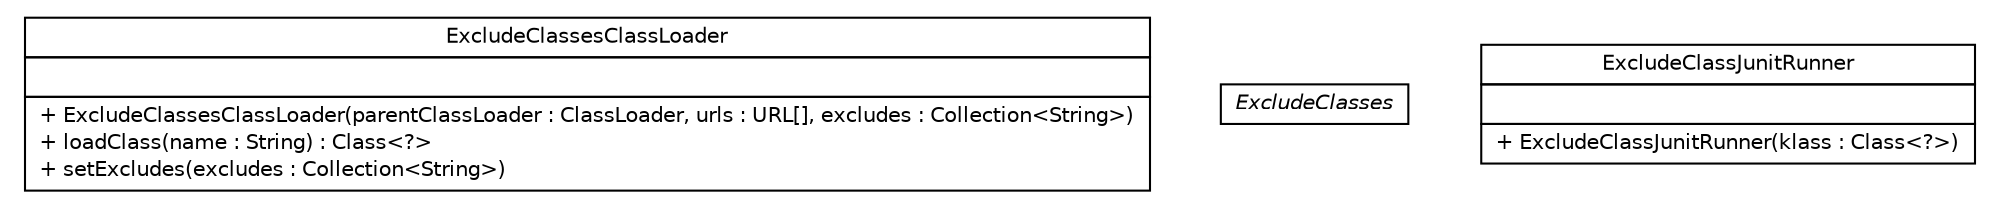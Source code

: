 #!/usr/local/bin/dot
#
# Class diagram 
# Generated by UMLGraph version R5_6-24-gf6e263 (http://www.umlgraph.org/)
#

digraph G {
	edge [fontname="Helvetica",fontsize=10,labelfontname="Helvetica",labelfontsize=10];
	node [fontname="Helvetica",fontsize=10,shape=plaintext];
	nodesep=0.25;
	ranksep=0.5;
	// top.infra.test.classloader.exclude.ExcludeClassesClassLoader
	c97 [label=<<table title="top.infra.test.classloader.exclude.ExcludeClassesClassLoader" border="0" cellborder="1" cellspacing="0" cellpadding="2" port="p" href="./ExcludeClassesClassLoader.html">
		<tr><td><table border="0" cellspacing="0" cellpadding="1">
<tr><td align="center" balign="center"> ExcludeClassesClassLoader </td></tr>
		</table></td></tr>
		<tr><td><table border="0" cellspacing="0" cellpadding="1">
<tr><td align="left" balign="left">  </td></tr>
		</table></td></tr>
		<tr><td><table border="0" cellspacing="0" cellpadding="1">
<tr><td align="left" balign="left"> + ExcludeClassesClassLoader(parentClassLoader : ClassLoader, urls : URL[], excludes : Collection&lt;String&gt;) </td></tr>
<tr><td align="left" balign="left"> + loadClass(name : String) : Class&lt;?&gt; </td></tr>
<tr><td align="left" balign="left"> + setExcludes(excludes : Collection&lt;String&gt;) </td></tr>
		</table></td></tr>
		</table>>, URL="./ExcludeClassesClassLoader.html", fontname="Helvetica", fontcolor="black", fontsize=10.0];
	// top.infra.test.classloader.exclude.ExcludeClasses
	c98 [label=<<table title="top.infra.test.classloader.exclude.ExcludeClasses" border="0" cellborder="1" cellspacing="0" cellpadding="2" port="p" href="./ExcludeClasses.html">
		<tr><td><table border="0" cellspacing="0" cellpadding="1">
<tr><td align="center" balign="center"><font face="Helvetica-Oblique"> ExcludeClasses </font></td></tr>
		</table></td></tr>
		</table>>, URL="./ExcludeClasses.html", fontname="Helvetica", fontcolor="black", fontsize=10.0];
	// top.infra.test.classloader.exclude.ExcludeClassJunitRunner
	c99 [label=<<table title="top.infra.test.classloader.exclude.ExcludeClassJunitRunner" border="0" cellborder="1" cellspacing="0" cellpadding="2" port="p" href="./ExcludeClassJunitRunner.html">
		<tr><td><table border="0" cellspacing="0" cellpadding="1">
<tr><td align="center" balign="center"> ExcludeClassJunitRunner </td></tr>
		</table></td></tr>
		<tr><td><table border="0" cellspacing="0" cellpadding="1">
<tr><td align="left" balign="left">  </td></tr>
		</table></td></tr>
		<tr><td><table border="0" cellspacing="0" cellpadding="1">
<tr><td align="left" balign="left"> + ExcludeClassJunitRunner(klass : Class&lt;?&gt;) </td></tr>
		</table></td></tr>
		</table>>, URL="./ExcludeClassJunitRunner.html", fontname="Helvetica", fontcolor="black", fontsize=10.0];
}

